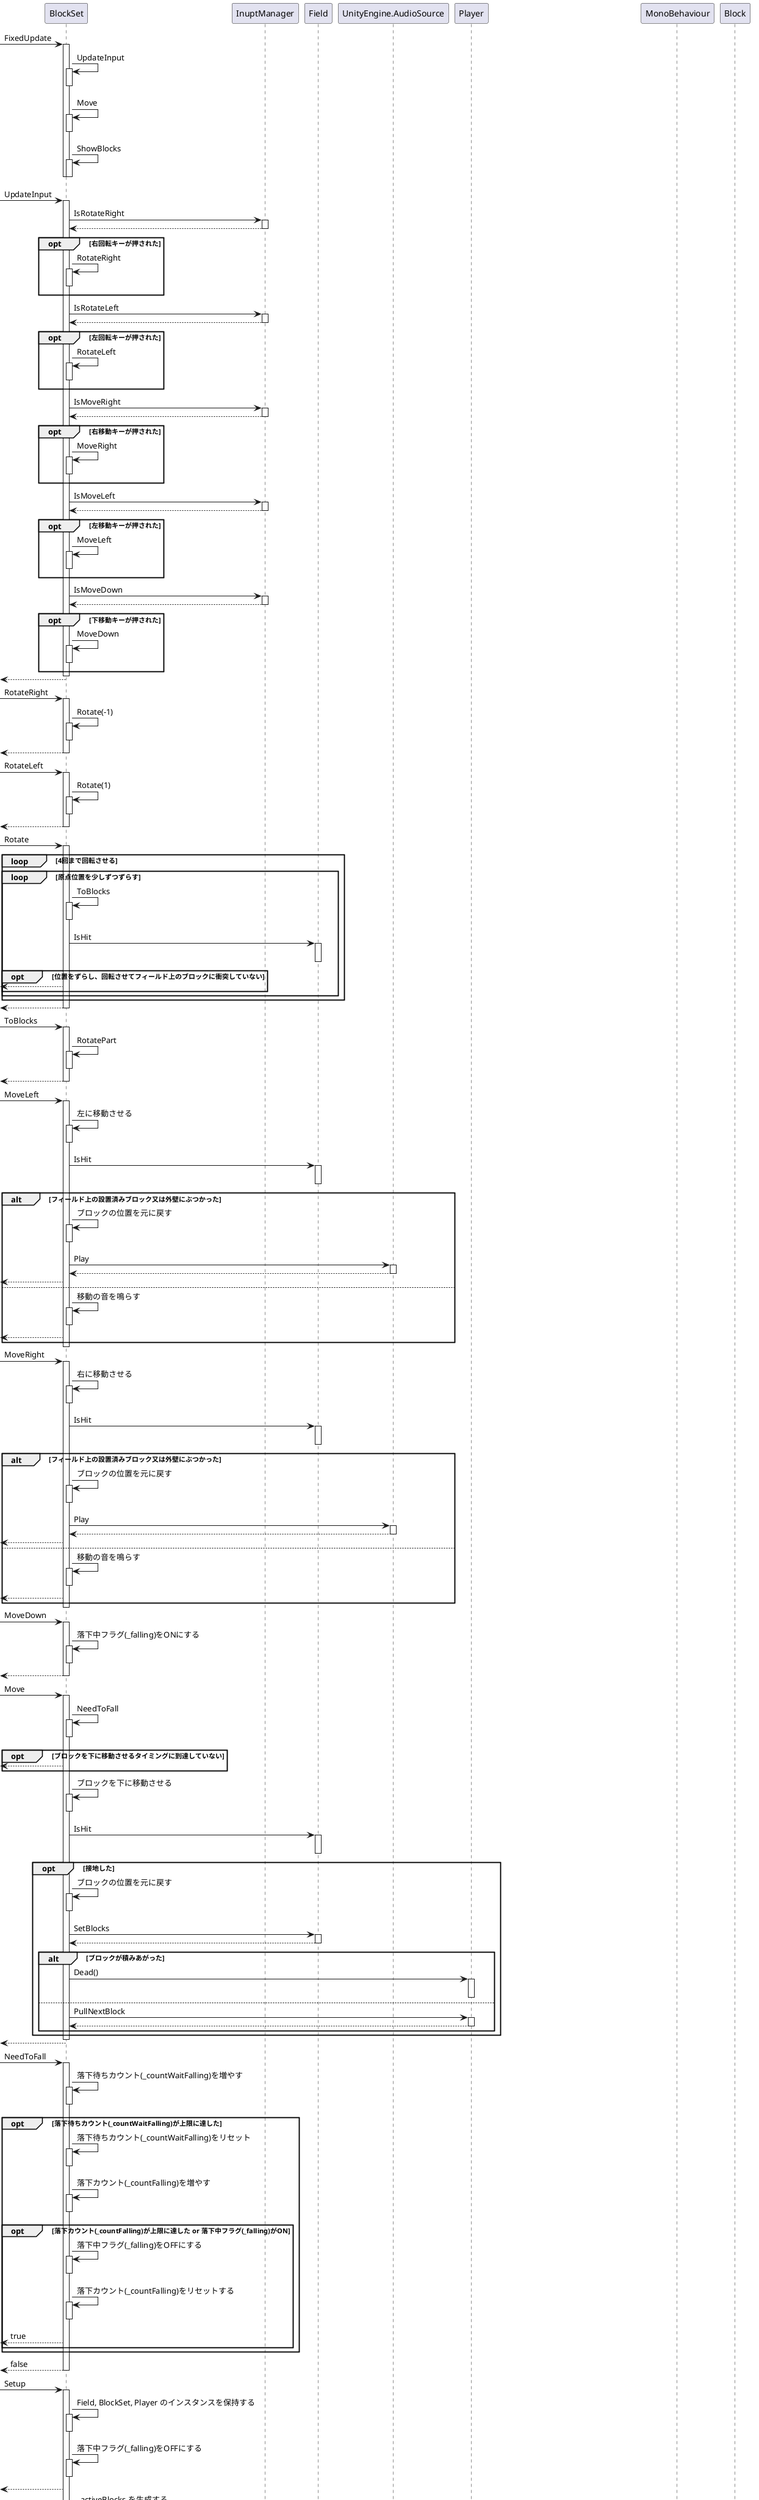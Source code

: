 @startuml

[-> BlockSet : FixedUpdate
activate BlockSet
    BlockSet -> BlockSet : UpdateInput
        activate BlockSet
        deactivate BlockSet
    BlockSet -> BlockSet : Move
        activate BlockSet
        deactivate BlockSet
    BlockSet -> BlockSet : ShowBlocks
        activate BlockSet
        deactivate BlockSet
deactivate BlockSet


[-> BlockSet : UpdateInput
activate BlockSet
    BlockSet -> InuptManager : IsRotateRight
    activate InuptManager
        BlockSet <-- InuptManager
    deactivate InuptManager
    opt 右回転キーが押された
        BlockSet -> BlockSet : RotateRight
        activate BlockSet
        deactivate BlockSet
    end
    BlockSet -> InuptManager : IsRotateLeft
    activate InuptManager
        BlockSet <-- InuptManager
    deactivate InuptManager
    opt 左回転キーが押された
        BlockSet -> BlockSet : RotateLeft
        activate BlockSet
        deactivate BlockSet
    end
    BlockSet -> InuptManager : IsMoveRight
    activate InuptManager
        BlockSet <-- InuptManager
    deactivate InuptManager
    opt 右移動キーが押された
        BlockSet -> BlockSet : MoveRight
        activate BlockSet
        deactivate BlockSet
    end
    BlockSet -> InuptManager : IsMoveLeft
    activate InuptManager
        BlockSet <-- InuptManager
    deactivate InuptManager
    opt 左移動キーが押された
        BlockSet -> BlockSet : MoveLeft
        activate BlockSet
        deactivate BlockSet
    end
    BlockSet -> InuptManager : IsMoveDown
    activate InuptManager
        BlockSet <-- InuptManager
    deactivate InuptManager
    opt 下移動キーが押された
        BlockSet -> BlockSet : MoveDown
        activate BlockSet
        deactivate BlockSet
    end

deactivate BlockSet
[<-- BlockSet

[-> BlockSet : RotateRight
activate BlockSet
    BlockSet -> BlockSet : Rotate(-1)
        activate BlockSet
        deactivate BlockSet
    [<-- BlockSet
deactivate BlockSet

[-> BlockSet : RotateLeft
activate BlockSet
    BlockSet -> BlockSet : Rotate(1)
        activate BlockSet
        deactivate BlockSet
    [<-- BlockSet
deactivate BlockSet

[-> BlockSet : Rotate
activate BlockSet
    loop 4回まで回転させる
        loop 原点位置を少しずつずらす
            BlockSet -> BlockSet : ToBlocks
            activate BlockSet
            deactivate BlockSet
            BlockSet -> Field : IsHit
            activate Field
            deactivate Field
            opt 位置をずらし、回転させてフィールド上のブロックに衝突していない
                [<-- BlockSet
            end
        end
    end
    [<-- BlockSet
deactivate BlockSet

[-> BlockSet : ToBlocks
activate BlockSet
    BlockSet -> BlockSet : RotatePart
    activate BlockSet
    deactivate BlockSet
    [<-- BlockSet
deactivate BlockSet

[-> BlockSet : MoveLeft
activate BlockSet
    BlockSet -> BlockSet : 左に移動させる
    activate BlockSet
    deactivate BlockSet
    BlockSet -> Field : IsHit
    activate Field
    deactivate Field
    alt フィールド上の設置済みブロック又は外壁にぶつかった
        BlockSet -> BlockSet : ブロックの位置を元に戻す
        activate BlockSet
        deactivate BlockSet
        BlockSet -> UnityEngine.AudioSource : Play
        activate UnityEngine.AudioSource
            BlockSet <-- UnityEngine.AudioSource
        deactivate UnityEngine.AudioSource

    [<-- BlockSet
    else
        BlockSet -> BlockSet : 移動の音を鳴らす
            activate BlockSet
            deactivate BlockSet
    [<-- BlockSet
    end
deactivate BlockSet


[-> BlockSet : MoveRight
activate BlockSet
    BlockSet -> BlockSet : 右に移動させる
    activate BlockSet
    deactivate BlockSet
    BlockSet -> Field : IsHit
    activate Field
    deactivate Field
    alt フィールド上の設置済みブロック又は外壁にぶつかった
        BlockSet -> BlockSet : ブロックの位置を元に戻す
        activate BlockSet
        deactivate BlockSet
        BlockSet -> UnityEngine.AudioSource : Play
        activate UnityEngine.AudioSource
            BlockSet <-- UnityEngine.AudioSource
        deactivate UnityEngine.AudioSource

    [<-- BlockSet
    else
        BlockSet -> BlockSet : 移動の音を鳴らす
            activate BlockSet
            deactivate BlockSet
    [<-- BlockSet
    end
deactivate BlockSet


[-> BlockSet : MoveDown
activate BlockSet
    BlockSet -> BlockSet : 落下中フラグ(_falling)をONにする
        activate BlockSet
        deactivate BlockSet
    [<-- BlockSet
deactivate BlockSet


[-> BlockSet : Move
activate BlockSet
    BlockSet -> BlockSet : NeedToFall
    activate BlockSet
    deactivate BlockSet
    opt ブロックを下に移動させるタイミングに到達していない
        [<-- BlockSet
    end
    BlockSet -> BlockSet : ブロックを下に移動させる
    activate BlockSet
    deactivate BlockSet
    BlockSet -> Field : IsHit
    activate Field
    deactivate Field
    opt 接地した
        BlockSet -> BlockSet : ブロックの位置を元に戻す
        activate BlockSet
        deactivate BlockSet
        BlockSet -> Field : SetBlocks
        activate Field
            BlockSet <-- Field
        deactivate Field
        alt ブロックが積みあがった
            BlockSet -> Player : Dead()
            activate Player
            deactivate Player
        else
            BlockSet -> Player : PullNextBlock
            activate Player
                BlockSet <-- Player 
            deactivate Player
        end

    end
deactivate BlockSet
[<-- BlockSet

[-> BlockSet : NeedToFall
activate BlockSet
    BlockSet -> BlockSet : 落下待ちカウント(_countWaitFalling)を増やす
    activate BlockSet
    deactivate BlockSet
    opt 落下待ちカウント(_countWaitFalling)が上限に達した
        BlockSet -> BlockSet : 落下待ちカウント(_countWaitFalling)をリセット
        activate BlockSet
        deactivate BlockSet
        BlockSet -> BlockSet : 落下カウント(_countFalling)を増やす
        activate BlockSet
        deactivate BlockSet
        opt 落下カウント(_countFalling)が上限に達した or 落下中フラグ(_falling)がON
            BlockSet -> BlockSet : 落下中フラグ(_falling)をOFFにする
            activate BlockSet
            deactivate BlockSet
            BlockSet -> BlockSet : 落下カウント(_countFalling)をリセットする
            activate BlockSet
            deactivate BlockSet
            [<-- BlockSet : true
        end
    end
    [<-- BlockSet : false
deactivate BlockSet

[-> BlockSet : Setup
activate BlockSet
    BlockSet -> BlockSet : Field, BlockSet, Player のインスタンスを保持する
    activate BlockSet
    deactivate BlockSet
    BlockSet -> BlockSet : 落下中フラグ(_falling)をOFFにする
    activate BlockSet
    deactivate BlockSet
    [<-- BlockSet
    BlockSet -> BlockSet : _activeBlocks を生成する
    activate BlockSet
        loop ブロックのパーツ毎に実行する
            BlockSet -> MonoBehaviour : Instantiate
            activate MonoBehaviour
                MonoBehaviour -> Block : create
                activate Block
                    MonoBehaviour <-- Block
                deactivate Block
                Player <-- MonoBehaviour : _prefabPart を複製してブロックのパーツを構築する
            deactivate MonoBehaviour
        end
    deactivate BlockSet
    [<-- BlockSet
    
deactivate BlockSet

@enduml
